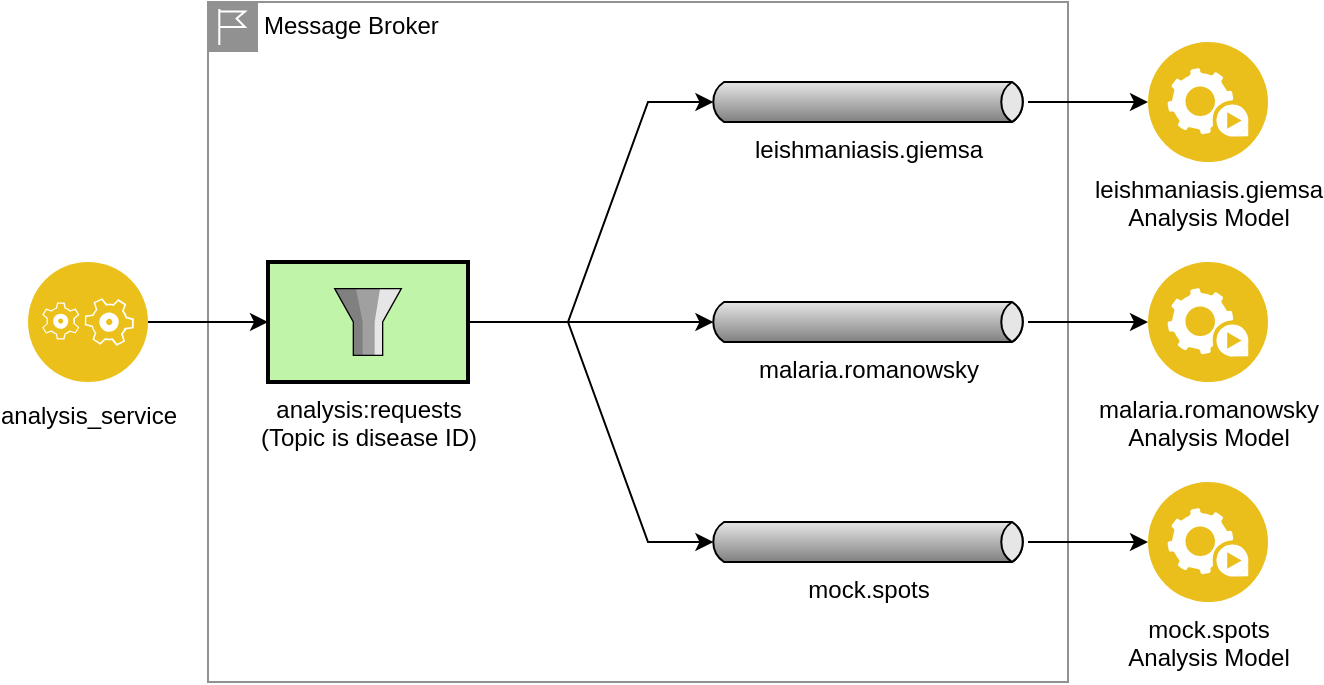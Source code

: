 <mxfile version="24.6.4" type="device">
  <diagram name="Page-1" id="tfllTDOA8vSFeczdXibH">
    <mxGraphModel dx="1434" dy="839" grid="1" gridSize="10" guides="1" tooltips="1" connect="1" arrows="1" fold="1" page="1" pageScale="1" pageWidth="850" pageHeight="1100" math="0" shadow="0">
      <root>
        <mxCell id="0" />
        <mxCell id="1" parent="0" />
        <mxCell id="QywiRvyQ8ClWAGQjCXVQ-21" value="Message Broker" style="shape=mxgraph.ibm.box;prType=region;fontStyle=0;verticalAlign=top;align=left;spacingLeft=32;spacingTop=4;fillColor=none;rounded=0;whiteSpace=wrap;html=1;strokeColor=#919191;strokeWidth=1;dashed=0;container=1;spacing=-4;collapsible=0;expand=0;recursiveResize=0;" vertex="1" parent="1">
          <mxGeometry x="250" y="330" width="430" height="340" as="geometry" />
        </mxCell>
        <mxCell id="QywiRvyQ8ClWAGQjCXVQ-8" style="edgeStyle=orthogonalEdgeStyle;rounded=0;orthogonalLoop=1;jettySize=auto;html=1;entryX=0;entryY=0.5;entryDx=0;entryDy=0;" edge="1" parent="1" source="QywiRvyQ8ClWAGQjCXVQ-2" target="QywiRvyQ8ClWAGQjCXVQ-6">
          <mxGeometry relative="1" as="geometry" />
        </mxCell>
        <mxCell id="QywiRvyQ8ClWAGQjCXVQ-2" value="leishmaniasis.giemsa" style="strokeWidth=1;outlineConnect=0;dashed=0;align=center;html=1;fontSize=12;shape=mxgraph.eip.messageChannel;verticalLabelPosition=bottom;labelBackgroundColor=#ffffff;verticalAlign=top;" vertex="1" parent="1">
          <mxGeometry x="500" y="370" width="160" height="20" as="geometry" />
        </mxCell>
        <mxCell id="QywiRvyQ8ClWAGQjCXVQ-9" style="edgeStyle=orthogonalEdgeStyle;rounded=0;orthogonalLoop=1;jettySize=auto;html=1;entryX=0;entryY=0.5;entryDx=0;entryDy=0;" edge="1" parent="1" source="QywiRvyQ8ClWAGQjCXVQ-4" target="QywiRvyQ8ClWAGQjCXVQ-7">
          <mxGeometry relative="1" as="geometry" />
        </mxCell>
        <mxCell id="QywiRvyQ8ClWAGQjCXVQ-4" value="malaria.romanowsky" style="strokeWidth=1;outlineConnect=0;dashed=0;align=center;html=1;fontSize=12;shape=mxgraph.eip.messageChannel;verticalLabelPosition=bottom;labelBackgroundColor=#ffffff;verticalAlign=top;" vertex="1" parent="1">
          <mxGeometry x="500" y="480" width="160" height="20" as="geometry" />
        </mxCell>
        <mxCell id="QywiRvyQ8ClWAGQjCXVQ-12" style="edgeStyle=orthogonalEdgeStyle;rounded=0;orthogonalLoop=1;jettySize=auto;html=1;entryX=0;entryY=0.5;entryDx=0;entryDy=0;" edge="1" parent="1" source="QywiRvyQ8ClWAGQjCXVQ-5" target="QywiRvyQ8ClWAGQjCXVQ-11">
          <mxGeometry relative="1" as="geometry" />
        </mxCell>
        <mxCell id="QywiRvyQ8ClWAGQjCXVQ-5" value="mock.spots" style="strokeWidth=1;outlineConnect=0;dashed=0;align=center;html=1;fontSize=12;shape=mxgraph.eip.messageChannel;verticalLabelPosition=bottom;labelBackgroundColor=#ffffff;verticalAlign=top;" vertex="1" parent="1">
          <mxGeometry x="500" y="590" width="160" height="20" as="geometry" />
        </mxCell>
        <mxCell id="QywiRvyQ8ClWAGQjCXVQ-6" value="leishmaniasis.giemsa&lt;br&gt;Analysis Model" style="image;aspect=fixed;perimeter=ellipsePerimeter;html=1;align=center;shadow=0;dashed=0;fontColor=#000000;labelBackgroundColor=default;fontSize=12;spacingTop=0;image=img/lib/ibm/applications/automation_tools.svg;" vertex="1" parent="1">
          <mxGeometry x="720" y="350" width="60" height="60" as="geometry" />
        </mxCell>
        <mxCell id="QywiRvyQ8ClWAGQjCXVQ-7" value="malaria.romanowsky&lt;br&gt;Analysis Model" style="image;aspect=fixed;perimeter=ellipsePerimeter;html=1;align=center;shadow=0;dashed=0;fontColor=#000000;labelBackgroundColor=default;fontSize=12;spacingTop=0;image=img/lib/ibm/applications/automation_tools.svg;" vertex="1" parent="1">
          <mxGeometry x="720" y="460" width="60" height="60" as="geometry" />
        </mxCell>
        <mxCell id="QywiRvyQ8ClWAGQjCXVQ-11" value="mock.spots&lt;br&gt;Analysis Model" style="image;aspect=fixed;perimeter=ellipsePerimeter;html=1;align=center;shadow=0;dashed=0;fontColor=#000000;labelBackgroundColor=default;fontSize=12;spacingTop=0;image=img/lib/ibm/applications/automation_tools.svg;" vertex="1" parent="1">
          <mxGeometry x="720" y="570" width="60" height="60" as="geometry" />
        </mxCell>
        <mxCell id="QywiRvyQ8ClWAGQjCXVQ-13" value="analysis:requests&lt;br style=&quot;font-size: 12px;&quot;&gt;(Topic is disease ID)" style="html=1;strokeWidth=2;outlineConnect=0;dashed=0;align=center;fontSize=12;fillColor=#c0f5a9;verticalLabelPosition=bottom;verticalAlign=top;shape=mxgraph.eip.message_filter;" vertex="1" parent="1">
          <mxGeometry x="280" y="460" width="100" height="60" as="geometry" />
        </mxCell>
        <mxCell id="QywiRvyQ8ClWAGQjCXVQ-14" style="rounded=0;orthogonalLoop=1;jettySize=auto;html=1;entryX=0;entryY=0.5;entryDx=2.7;entryDy=0;entryPerimeter=0;exitX=1;exitY=0.5;exitDx=0;exitDy=0;exitPerimeter=0;" edge="1" parent="1" source="QywiRvyQ8ClWAGQjCXVQ-13" target="QywiRvyQ8ClWAGQjCXVQ-2">
          <mxGeometry relative="1" as="geometry">
            <Array as="points">
              <mxPoint x="430" y="490" />
              <mxPoint x="470" y="380" />
            </Array>
          </mxGeometry>
        </mxCell>
        <mxCell id="QywiRvyQ8ClWAGQjCXVQ-15" style="rounded=0;orthogonalLoop=1;jettySize=auto;html=1;entryX=0;entryY=0.5;entryDx=2.7;entryDy=0;entryPerimeter=0;exitX=1;exitY=0.5;exitDx=0;exitDy=0;exitPerimeter=0;" edge="1" parent="1" source="QywiRvyQ8ClWAGQjCXVQ-13" target="QywiRvyQ8ClWAGQjCXVQ-5">
          <mxGeometry relative="1" as="geometry">
            <mxPoint x="420" y="500" as="sourcePoint" />
            <mxPoint x="513" y="390" as="targetPoint" />
            <Array as="points">
              <mxPoint x="430" y="490" />
              <mxPoint x="470" y="600" />
            </Array>
          </mxGeometry>
        </mxCell>
        <mxCell id="QywiRvyQ8ClWAGQjCXVQ-16" style="edgeStyle=orthogonalEdgeStyle;rounded=0;orthogonalLoop=1;jettySize=auto;html=1;entryX=0;entryY=0.5;entryDx=2.7;entryDy=0;entryPerimeter=0;exitX=1;exitY=0.5;exitDx=0;exitDy=0;exitPerimeter=0;" edge="1" parent="1" source="QywiRvyQ8ClWAGQjCXVQ-13" target="QywiRvyQ8ClWAGQjCXVQ-4">
          <mxGeometry relative="1" as="geometry">
            <mxPoint x="420" y="430" as="sourcePoint" />
          </mxGeometry>
        </mxCell>
        <mxCell id="QywiRvyQ8ClWAGQjCXVQ-17" value="analysis_service" style="image;aspect=fixed;perimeter=ellipsePerimeter;html=1;align=center;shadow=0;dashed=0;fontColor=#000000;labelBackgroundColor=default;fontSize=12;spacingTop=3;image=img/lib/ibm/applications/application_logic.svg;" vertex="1" parent="1">
          <mxGeometry x="160" y="460" width="60" height="60" as="geometry" />
        </mxCell>
        <mxCell id="QywiRvyQ8ClWAGQjCXVQ-18" style="edgeStyle=orthogonalEdgeStyle;rounded=0;orthogonalLoop=1;jettySize=auto;html=1;entryX=0;entryY=0.5;entryDx=0;entryDy=0;entryPerimeter=0;" edge="1" parent="1" source="QywiRvyQ8ClWAGQjCXVQ-17" target="QywiRvyQ8ClWAGQjCXVQ-13">
          <mxGeometry relative="1" as="geometry" />
        </mxCell>
      </root>
    </mxGraphModel>
  </diagram>
</mxfile>
